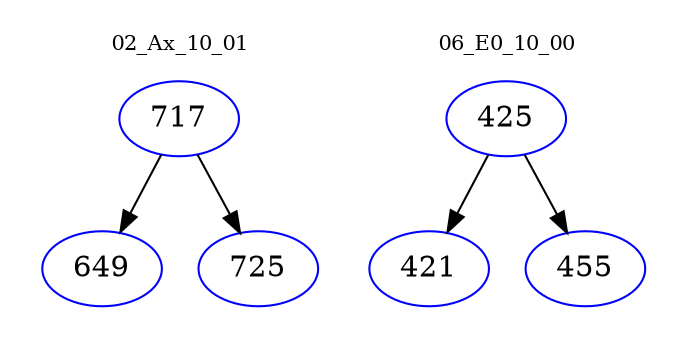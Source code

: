 digraph{
subgraph cluster_0 {
color = white
label = "02_Ax_10_01";
fontsize=10;
T0_717 [label="717", color="blue"]
T0_717 -> T0_649 [color="black"]
T0_649 [label="649", color="blue"]
T0_717 -> T0_725 [color="black"]
T0_725 [label="725", color="blue"]
}
subgraph cluster_1 {
color = white
label = "06_E0_10_00";
fontsize=10;
T1_425 [label="425", color="blue"]
T1_425 -> T1_421 [color="black"]
T1_421 [label="421", color="blue"]
T1_425 -> T1_455 [color="black"]
T1_455 [label="455", color="blue"]
}
}
